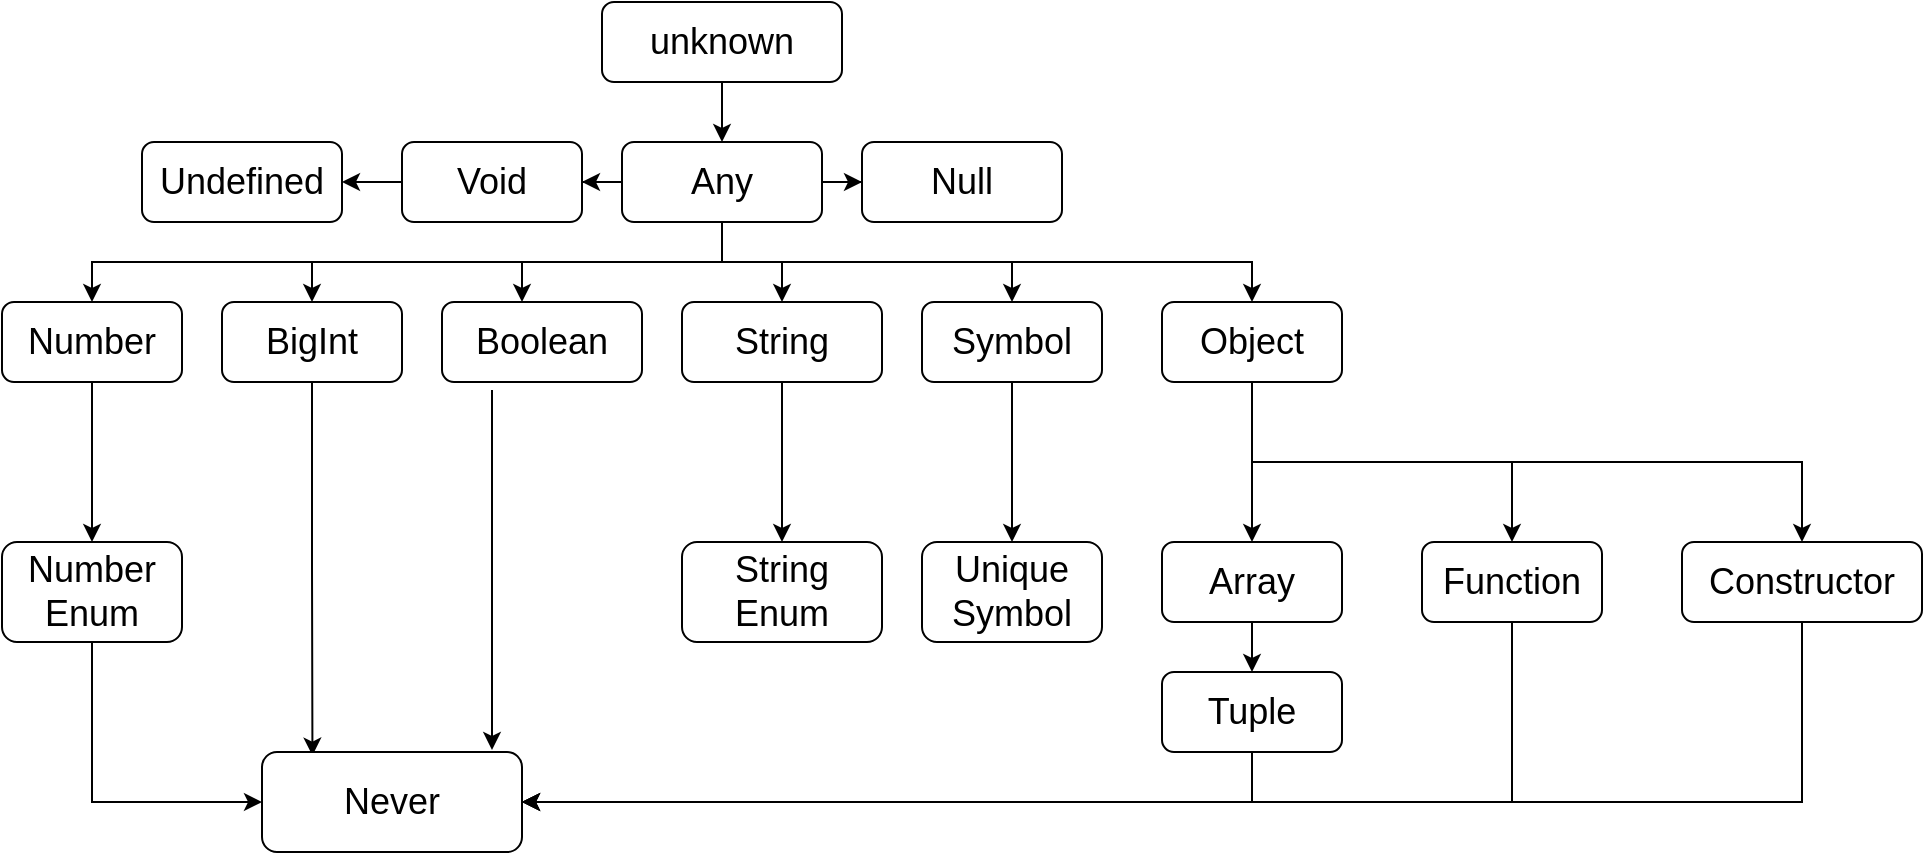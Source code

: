 <mxfile version="12.2.4"><diagram id="3oTufM8Ag_YZdZbvnwSX"><mxGraphModel dx="1490" dy="756" grid="1" gridSize="10" guides="1" tooltips="1" connect="1" arrows="1" fold="1" page="1" pageScale="1" pageWidth="2339" pageHeight="3300" math="0" shadow="0"><root><mxCell id="0"/><mxCell id="1" parent="0"/><mxCell id="5" value="" style="edgeStyle=orthogonalEdgeStyle;rounded=0;orthogonalLoop=1;jettySize=auto;html=1;" edge="1" parent="1" source="3" target="4"><mxGeometry relative="1" as="geometry"/></mxCell><mxCell id="3" value="&lt;font style=&quot;font-size: 18px&quot;&gt;unknown&lt;br&gt;&lt;/font&gt;" style="rounded=1;whiteSpace=wrap;html=1;" vertex="1" parent="1"><mxGeometry x="420" y="100" width="120" height="40" as="geometry"/></mxCell><mxCell id="7" value="" style="edgeStyle=orthogonalEdgeStyle;rounded=0;orthogonalLoop=1;jettySize=auto;html=1;" edge="1" parent="1" source="4" target="6"><mxGeometry relative="1" as="geometry"/></mxCell><mxCell id="11" value="" style="edgeStyle=orthogonalEdgeStyle;rounded=0;orthogonalLoop=1;jettySize=auto;html=1;" edge="1" parent="1" source="4" target="10"><mxGeometry relative="1" as="geometry"/></mxCell><mxCell id="13" value="" style="edgeStyle=orthogonalEdgeStyle;rounded=0;orthogonalLoop=1;jettySize=auto;html=1;" edge="1" parent="1" source="4" target="12"><mxGeometry relative="1" as="geometry"><Array as="points"><mxPoint x="480" y="230"/><mxPoint x="380" y="230"/></Array></mxGeometry></mxCell><mxCell id="17" style="edgeStyle=orthogonalEdgeStyle;rounded=0;orthogonalLoop=1;jettySize=auto;html=1;" edge="1" parent="1" source="4" target="14"><mxGeometry relative="1" as="geometry"/></mxCell><mxCell id="22" style="edgeStyle=orthogonalEdgeStyle;rounded=0;orthogonalLoop=1;jettySize=auto;html=1;entryX=0.5;entryY=0;entryDx=0;entryDy=0;" edge="1" parent="1" source="4" target="18"><mxGeometry relative="1" as="geometry"><mxPoint x="510" y="240" as="targetPoint"/><Array as="points"><mxPoint x="480" y="230"/><mxPoint x="625" y="230"/></Array></mxGeometry></mxCell><mxCell id="23" style="edgeStyle=orthogonalEdgeStyle;rounded=0;orthogonalLoop=1;jettySize=auto;html=1;exitX=0.5;exitY=1;exitDx=0;exitDy=0;entryX=0.5;entryY=0;entryDx=0;entryDy=0;" edge="1" parent="1" source="4" target="21"><mxGeometry relative="1" as="geometry"/></mxCell><mxCell id="24" style="edgeStyle=orthogonalEdgeStyle;rounded=0;orthogonalLoop=1;jettySize=auto;html=1;entryX=0.5;entryY=0;entryDx=0;entryDy=0;" edge="1" parent="1" source="4" target="19"><mxGeometry relative="1" as="geometry"><Array as="points"><mxPoint x="480" y="230"/><mxPoint x="275" y="230"/></Array></mxGeometry></mxCell><mxCell id="25" style="edgeStyle=orthogonalEdgeStyle;rounded=0;orthogonalLoop=1;jettySize=auto;html=1;exitX=0.5;exitY=1;exitDx=0;exitDy=0;" edge="1" parent="1" source="4" target="20"><mxGeometry relative="1" as="geometry"/></mxCell><mxCell id="4" value="&lt;font style=&quot;font-size: 18px&quot;&gt;Any&lt;br&gt;&lt;/font&gt;" style="rounded=1;whiteSpace=wrap;html=1;" vertex="1" parent="1"><mxGeometry x="430" y="170" width="100" height="40" as="geometry"/></mxCell><mxCell id="53" style="edgeStyle=orthogonalEdgeStyle;rounded=0;orthogonalLoop=1;jettySize=auto;html=1;exitX=0.25;exitY=1;exitDx=0;exitDy=0;" edge="1" parent="1"><mxGeometry relative="1" as="geometry"><mxPoint x="365" y="474" as="targetPoint"/><mxPoint x="365" y="294" as="sourcePoint"/></mxGeometry></mxCell><mxCell id="12" value="&lt;font style=&quot;font-size: 18px&quot;&gt;Boolean&lt;br&gt;&lt;/font&gt;" style="rounded=1;whiteSpace=wrap;html=1;" vertex="1" parent="1"><mxGeometry x="340" y="250" width="100" height="40" as="geometry"/></mxCell><mxCell id="32" value="" style="edgeStyle=orthogonalEdgeStyle;rounded=0;orthogonalLoop=1;jettySize=auto;html=1;" edge="1" parent="1" source="14" target="31"><mxGeometry relative="1" as="geometry"/></mxCell><mxCell id="14" value="&lt;font style=&quot;font-size: 18px&quot;&gt;String&lt;br&gt;&lt;/font&gt;" style="rounded=1;whiteSpace=wrap;html=1;" vertex="1" parent="1"><mxGeometry x="460" y="250" width="100" height="40" as="geometry"/></mxCell><mxCell id="31" value="&lt;font style=&quot;font-size: 18px&quot;&gt;String Enum&lt;br&gt;&lt;/font&gt;" style="rounded=1;whiteSpace=wrap;html=1;" vertex="1" parent="1"><mxGeometry x="460" y="370" width="100" height="50" as="geometry"/></mxCell><mxCell id="10" value="&lt;font style=&quot;font-size: 18px&quot;&gt;Null&lt;br&gt;&lt;/font&gt;" style="rounded=1;whiteSpace=wrap;html=1;" vertex="1" parent="1"><mxGeometry x="550" y="170" width="100" height="40" as="geometry"/></mxCell><mxCell id="26" value="" style="edgeStyle=orthogonalEdgeStyle;rounded=0;orthogonalLoop=1;jettySize=auto;html=1;" edge="1" parent="1" source="6" target="8"><mxGeometry relative="1" as="geometry"/></mxCell><mxCell id="6" value="&lt;font style=&quot;font-size: 18px&quot;&gt;Void&lt;br&gt;&lt;/font&gt;" style="rounded=1;whiteSpace=wrap;html=1;" vertex="1" parent="1"><mxGeometry x="320" y="170" width="90" height="40" as="geometry"/></mxCell><mxCell id="8" value="&lt;font style=&quot;font-size: 18px&quot;&gt;Undefined&lt;br&gt;&lt;/font&gt;" style="rounded=1;whiteSpace=wrap;html=1;" vertex="1" parent="1"><mxGeometry x="190" y="170" width="100" height="40" as="geometry"/></mxCell><mxCell id="34" value="" style="edgeStyle=orthogonalEdgeStyle;rounded=0;orthogonalLoop=1;jettySize=auto;html=1;" edge="1" parent="1" source="18" target="33"><mxGeometry relative="1" as="geometry"/></mxCell><mxCell id="18" value="&lt;font style=&quot;font-size: 18px&quot;&gt;Symbol&lt;/font&gt;" style="rounded=1;whiteSpace=wrap;html=1;" vertex="1" parent="1"><mxGeometry x="580" y="250" width="90" height="40" as="geometry"/></mxCell><mxCell id="33" value="&lt;font style=&quot;font-size: 18px&quot;&gt;Unique Symbol&lt;/font&gt;" style="rounded=1;whiteSpace=wrap;html=1;" vertex="1" parent="1"><mxGeometry x="580" y="370" width="90" height="50" as="geometry"/></mxCell><mxCell id="52" style="edgeStyle=orthogonalEdgeStyle;rounded=0;orthogonalLoop=1;jettySize=auto;html=1;exitX=0.5;exitY=1;exitDx=0;exitDy=0;entryX=0.194;entryY=0.036;entryDx=0;entryDy=0;entryPerimeter=0;" edge="1" parent="1" source="19" target="30"><mxGeometry relative="1" as="geometry"/></mxCell><mxCell id="19" value="&lt;font style=&quot;font-size: 18px&quot;&gt;BigInt&lt;/font&gt;" style="rounded=1;whiteSpace=wrap;html=1;" vertex="1" parent="1"><mxGeometry x="230" y="250" width="90" height="40" as="geometry"/></mxCell><mxCell id="28" value="" style="edgeStyle=orthogonalEdgeStyle;rounded=0;orthogonalLoop=1;jettySize=auto;html=1;" edge="1" parent="1" source="20" target="27"><mxGeometry relative="1" as="geometry"/></mxCell><mxCell id="20" value="&lt;font style=&quot;font-size: 18px&quot;&gt;Number&lt;/font&gt;" style="rounded=1;whiteSpace=wrap;html=1;" vertex="1" parent="1"><mxGeometry x="120" y="250" width="90" height="40" as="geometry"/></mxCell><mxCell id="54" style="edgeStyle=orthogonalEdgeStyle;rounded=0;orthogonalLoop=1;jettySize=auto;html=1;exitX=0.5;exitY=1;exitDx=0;exitDy=0;entryX=0;entryY=0.5;entryDx=0;entryDy=0;" edge="1" parent="1" source="27" target="30"><mxGeometry relative="1" as="geometry"/></mxCell><mxCell id="27" value="&lt;font style=&quot;font-size: 18px&quot;&gt;Number Enum&lt;/font&gt;" style="rounded=1;whiteSpace=wrap;html=1;" vertex="1" parent="1"><mxGeometry x="120" y="370" width="90" height="50" as="geometry"/></mxCell><mxCell id="36" value="" style="edgeStyle=orthogonalEdgeStyle;rounded=0;orthogonalLoop=1;jettySize=auto;html=1;" edge="1" parent="1" source="21" target="35"><mxGeometry relative="1" as="geometry"/></mxCell><mxCell id="45" style="edgeStyle=orthogonalEdgeStyle;rounded=0;orthogonalLoop=1;jettySize=auto;html=1;exitX=0.5;exitY=1;exitDx=0;exitDy=0;entryX=0.5;entryY=0;entryDx=0;entryDy=0;" edge="1" parent="1" source="21" target="39"><mxGeometry relative="1" as="geometry"><Array as="points"><mxPoint x="745" y="330"/><mxPoint x="875" y="330"/></Array></mxGeometry></mxCell><mxCell id="46" style="edgeStyle=orthogonalEdgeStyle;rounded=0;orthogonalLoop=1;jettySize=auto;html=1;exitX=0.5;exitY=1;exitDx=0;exitDy=0;entryX=0.5;entryY=0;entryDx=0;entryDy=0;" edge="1" parent="1" source="21" target="40"><mxGeometry relative="1" as="geometry"><Array as="points"><mxPoint x="745" y="330"/><mxPoint x="1020" y="330"/></Array></mxGeometry></mxCell><mxCell id="21" value="&lt;font style=&quot;font-size: 18px&quot;&gt;Object&lt;/font&gt;" style="rounded=1;whiteSpace=wrap;html=1;" vertex="1" parent="1"><mxGeometry x="700" y="250" width="90" height="40" as="geometry"/></mxCell><mxCell id="44" style="edgeStyle=orthogonalEdgeStyle;rounded=0;orthogonalLoop=1;jettySize=auto;html=1;exitX=0.5;exitY=1;exitDx=0;exitDy=0;entryX=0.5;entryY=0;entryDx=0;entryDy=0;" edge="1" parent="1" source="35" target="41"><mxGeometry relative="1" as="geometry"><mxPoint x="745" y="430" as="targetPoint"/></mxGeometry></mxCell><mxCell id="35" value="&lt;font style=&quot;font-size: 18px&quot;&gt;Array&lt;/font&gt;" style="rounded=1;whiteSpace=wrap;html=1;" vertex="1" parent="1"><mxGeometry x="700" y="370" width="90" height="40" as="geometry"/></mxCell><mxCell id="30" value="&lt;font style=&quot;font-size: 18px&quot;&gt;Never&lt;/font&gt;" style="rounded=1;whiteSpace=wrap;html=1;" vertex="1" parent="1"><mxGeometry x="250" y="475" width="130" height="50" as="geometry"/></mxCell><mxCell id="55" style="edgeStyle=orthogonalEdgeStyle;rounded=0;orthogonalLoop=1;jettySize=auto;html=1;exitX=0.5;exitY=1;exitDx=0;exitDy=0;entryX=1;entryY=0.5;entryDx=0;entryDy=0;" edge="1" parent="1" source="39" target="30"><mxGeometry relative="1" as="geometry"/></mxCell><mxCell id="39" value="&lt;font style=&quot;font-size: 18px&quot;&gt;Function&lt;/font&gt;" style="rounded=1;whiteSpace=wrap;html=1;" vertex="1" parent="1"><mxGeometry x="830" y="370" width="90" height="40" as="geometry"/></mxCell><mxCell id="56" style="edgeStyle=orthogonalEdgeStyle;rounded=0;orthogonalLoop=1;jettySize=auto;html=1;exitX=0.5;exitY=1;exitDx=0;exitDy=0;entryX=1;entryY=0.5;entryDx=0;entryDy=0;" edge="1" parent="1" source="40" target="30"><mxGeometry relative="1" as="geometry"/></mxCell><mxCell id="40" value="&lt;font style=&quot;font-size: 18px&quot;&gt;Constructor&lt;/font&gt;" style="rounded=1;whiteSpace=wrap;html=1;" vertex="1" parent="1"><mxGeometry x="960" y="370" width="120" height="40" as="geometry"/></mxCell><mxCell id="57" style="edgeStyle=orthogonalEdgeStyle;rounded=0;orthogonalLoop=1;jettySize=auto;html=1;exitX=0.5;exitY=1;exitDx=0;exitDy=0;entryX=1;entryY=0.5;entryDx=0;entryDy=0;" edge="1" parent="1" source="41" target="30"><mxGeometry relative="1" as="geometry"/></mxCell><mxCell id="41" value="&lt;font style=&quot;font-size: 18px&quot;&gt;Tuple&lt;/font&gt;" style="rounded=1;whiteSpace=wrap;html=1;" vertex="1" parent="1"><mxGeometry x="700" y="435" width="90" height="40" as="geometry"/></mxCell></root></mxGraphModel></diagram></mxfile>